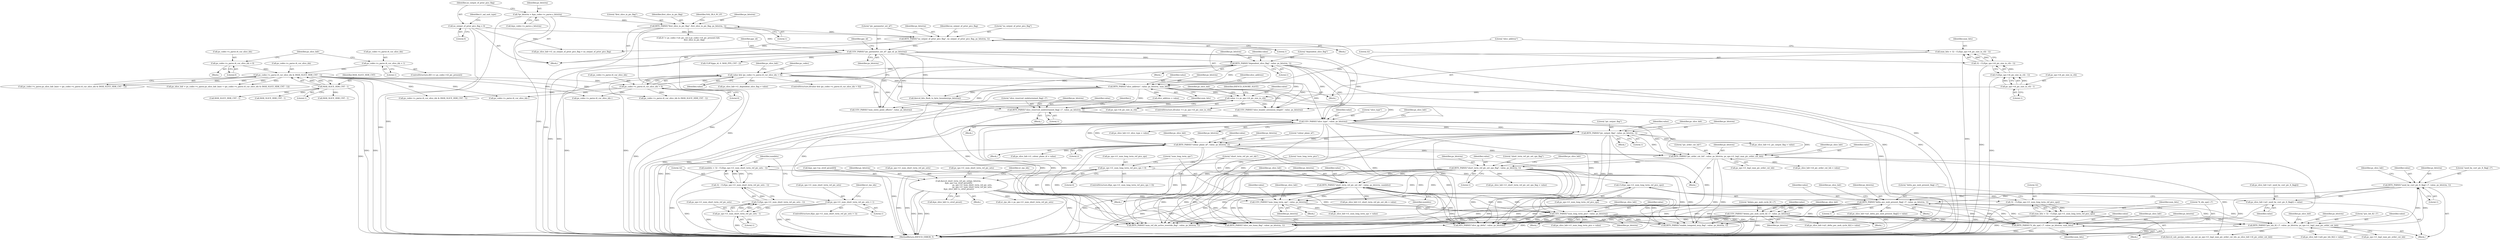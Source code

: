 digraph "0_Android_a1424724a00d62ac5efa0e27953eed66850d662f@pointer" {
"1000964" [label="(Call,ps_slice_hdr->ai1_used_by_curr_pic_lt_flag[i] = value)"];
"1000959" [label="(Call,BITS_PARSE(\"used_by_curr_pic_lt_flag[ i ]\", value, ps_bitstrm, 1))"];
"1000945" [label="(Call,BITS_PARSE(\"poc_lsb_lt[ i ]\", value, ps_bitstrm, ps_sps->i1_log2_max_pic_order_cnt_lsb))"];
"1000857" [label="(Call,UEV_PARSE(\"num_long_term_pics\", value, ps_bitstrm))"];
"1000734" [label="(Call,BITS_PARSE(\"short_term_ref_pic_set_idx\", value, ps_bitstrm, numbits))"];
"1000694" [label="(Call,BITS_PARSE(\"short_term_ref_pic_set_sps_flag\", value, ps_bitstrm, 1))"];
"1000682" [label="(Call,BITS_PARSE(\"pic_order_cnt_lsb\", value, ps_bitstrm, ps_sps->i1_log2_max_pic_order_cnt_lsb))"];
"1000637" [label="(Call,BITS_PARSE(\"pic_output_flag\", value, ps_bitstrm, 1))"];
"1000592" [label="(Call,UEV_PARSE(\"slice_type\", value, ps_bitstrm))"];
"1000587" [label="(Call,BITS_PARSE(\"slice_reserved_undetermined_flag[ i ]\", value, ps_bitstrm, 1))"];
"1000537" [label="(Call,value >= ps_sps->i4_pic_size_in_ctb)"];
"1000528" [label="(Call,BITS_PARSE(\"slice_address\", value, ps_bitstrm, num_bits))"];
"1000428" [label="(Call,value && (ps_codec->s_parse.i4_cur_slice_idx > 0))"];
"1000422" [label="(Call,BITS_PARSE(\"dependent_slice_flag\", value, ps_bitstrm, 1))"];
"1000209" [label="(Call,UEV_PARSE(\"pic_parameter_set_id\", pps_id, ps_bitstrm))"];
"1000204" [label="(Call,BITS_PARSE(\"no_output_of_prior_pics_flag\", no_output_of_prior_pics_flag, ps_bitstrm, 1))"];
"1000159" [label="(Call,no_output_of_prior_pics_flag = 0)"];
"1000190" [label="(Call,BITS_PARSE(\"first_slice_in_pic_flag\", first_slice_in_pic_flag, ps_bitstrm, 1))"];
"1000147" [label="(Call,*ps_bitstrm = &ps_codec->s_parse.s_bitstrm)"];
"1000430" [label="(Call,ps_codec->s_parse.i4_cur_slice_idx > 0)"];
"1000405" [label="(Call,ps_codec->s_parse.i4_cur_slice_idx & (MAX_SLICE_HDR_CNT - 1))"];
"1000375" [label="(Call,ps_codec->s_parse.i4_cur_slice_idx = 0)"];
"1000390" [label="(Call,ps_codec->s_parse.i4_cur_slice_idx = 1)"];
"1000411" [label="(Call,MAX_SLICE_HDR_CNT - 1)"];
"1000518" [label="(Call,num_bits = 32 - CLZ(ps_sps->i4_pic_size_in_ctb - 1))"];
"1000520" [label="(Call,32 - CLZ(ps_sps->i4_pic_size_in_ctb - 1))"];
"1000522" [label="(Call,CLZ(ps_sps->i4_pic_size_in_ctb - 1))"];
"1000523" [label="(Call,ps_sps->i4_pic_size_in_ctb - 1)"];
"1000659" [label="(Call,BITS_PARSE(\"colour_plane_id\", value, ps_bitstrm, 2))"];
"1000724" [label="(Call,numbits = 32 - CLZ(ps_sps->i1_num_short_term_ref_pic_sets - 1))"];
"1000726" [label="(Call,32 - CLZ(ps_sps->i1_num_short_term_ref_pic_sets - 1))"];
"1000728" [label="(Call,CLZ(ps_sps->i1_num_short_term_ref_pic_sets - 1))"];
"1000729" [label="(Call,ps_sps->i1_num_short_term_ref_pic_sets - 1)"];
"1000718" [label="(Call,ps_sps->i1_num_short_term_ref_pic_sets > 1)"];
"1000834" [label="(Call,UEV_PARSE(\"num_long_term_sps\", value, ps_bitstrm))"];
"1000778" [label="(Call,ihevcd_short_term_ref_pic_set(ps_bitstrm,\n &ps_sps->as_stref_picset[0],\n                                              ps_sps->i1_num_short_term_ref_pic_sets,\n                                              ps_sps->i1_num_short_term_ref_pic_sets,\n &ps_slice_hdr->s_stref_picset))"];
"1000971" [label="(Call,BITS_PARSE(\"delta_poc_msb_present_flag[ i ]\", value, ps_bitstrm, 1))"];
"1000916" [label="(Call,BITS_PARSE(\"lt_idx_sps[ i ]\", value, ps_bitstrm, num_bits))"];
"1000997" [label="(Call,UEV_PARSE(\"delata_poc_msb_cycle_lt[ i ]\", value, ps_bitstrm))"];
"1000908" [label="(Call,num_bits = 32 - CLZ(ps_sps->i1_num_long_term_ref_pics_sps))"];
"1000910" [label="(Call,32 - CLZ(ps_sps->i1_num_long_term_ref_pics_sps))"];
"1000912" [label="(Call,CLZ(ps_sps->i1_num_long_term_ref_pics_sps))"];
"1000828" [label="(Call,ps_sps->i1_num_long_term_ref_pics_sps > 0)"];
"1000519" [label="(Identifier,num_bits)"];
"1000964" [label="(Call,ps_slice_hdr->ai1_used_by_curr_pic_lt_flag[i] = value)"];
"1000639" [label="(Identifier,value)"];
"1000778" [label="(Call,ihevcd_short_term_ref_pic_set(ps_bitstrm,\n &ps_sps->as_stref_picset[0],\n                                              ps_sps->i1_num_short_term_ref_pic_sets,\n                                              ps_sps->i1_num_short_term_ref_pic_sets,\n &ps_slice_hdr->s_stref_picset))"];
"1000666" [label="(Identifier,ps_slice_hdr)"];
"1000204" [label="(Call,BITS_PARSE(\"no_output_of_prior_pics_flag\", no_output_of_prior_pics_flag, ps_bitstrm, 1))"];
"1000431" [label="(Call,ps_codec->s_parse.i4_cur_slice_idx)"];
"1001808" [label="(Call,MAX_SLICE_HDR_CNT - 1)"];
"1000641" [label="(Literal,1)"];
"1000779" [label="(Identifier,ps_bitstrm)"];
"1000430" [label="(Call,ps_codec->s_parse.i4_cur_slice_idx > 0)"];
"1000975" [label="(Literal,1)"];
"1000132" [label="(Block,)"];
"1000717" [label="(ControlStructure,if(ps_sps->i1_num_short_term_ref_pic_sets > 1))"];
"1000659" [label="(Call,BITS_PARSE(\"colour_plane_id\", value, ps_bitstrm, 2))"];
"1000945" [label="(Call,BITS_PARSE(\"poc_lsb_lt[ i ]\", value, ps_bitstrm, ps_sps->i1_log2_max_pic_order_cnt_lsb))"];
"1000585" [label="(Identifier,i)"];
"1000543" [label="(Identifier,IHEVCD_IGNORE_SLICE)"];
"1000724" [label="(Call,numbits = 32 - CLZ(ps_sps->i1_num_short_term_ref_pic_sets - 1))"];
"1000194" [label="(Literal,1)"];
"1000737" [label="(Identifier,ps_bitstrm)"];
"1000215" [label="(Call,CLIP3(pps_id, 0, MAX_PPS_CNT - 2))"];
"1000198" [label="(Identifier,NAL_BLA_W_LP)"];
"1000528" [label="(Call,BITS_PARSE(\"slice_address\", value, ps_bitstrm, num_bits))"];
"1000423" [label="(Literal,\"dependent_slice_flag\")"];
"1000838" [label="(Call,ps_slice_hdr->i1_num_long_term_sps = value)"];
"1000694" [label="(Call,BITS_PARSE(\"short_term_ref_pic_set_sps_flag\", value, ps_bitstrm, 1))"];
"1000524" [label="(Call,ps_sps->i4_pic_size_in_ctb)"];
"1000730" [label="(Call,ps_sps->i1_num_short_term_ref_pic_sets)"];
"1000436" [label="(Literal,0)"];
"1000397" [label="(Call,ps_slice_hdr = ps_codec->s_parse.ps_slice_hdr_base + (ps_codec->s_parse.i4_cur_slice_idx & (MAX_SLICE_HDR_CNT - 1)))"];
"1000689" [label="(Call,ps_slice_hdr->i4_pic_order_cnt_lsb = value)"];
"1000212" [label="(Identifier,ps_bitstrm)"];
"1000916" [label="(Call,BITS_PARSE(\"lt_idx_sps[ i ]\", value, ps_bitstrm, num_bits))"];
"1000835" [label="(Literal,\"num_long_term_sps\")"];
"1000777" [label="(Block,)"];
"1000596" [label="(Call,ps_slice_hdr->i1_slice_type = value)"];
"1000421" [label="(Block,)"];
"1000722" [label="(Literal,1)"];
"1000384" [label="(ControlStructure,if(0 == ps_codec->i4_pic_present))"];
"1000406" [label="(Call,ps_codec->s_parse.i4_cur_slice_idx)"];
"1001658" [label="(Call,ihevcd_calc_poc(ps_codec, ps_nal, ps_sps->i1_log2_max_pic_order_cnt_lsb, ps_slice_hdr->i4_pic_order_cnt_lsb))"];
"1000587" [label="(Call,BITS_PARSE(\"slice_reserved_undetermined_flag[ i ]\", value, ps_bitstrm, 1))"];
"1000999" [label="(Identifier,value)"];
"1000955" [label="(Identifier,ps_slice_hdr)"];
"1000974" [label="(Identifier,ps_bitstrm)"];
"1000427" [label="(ControlStructure,if(value && (ps_codec->s_parse.i4_cur_slice_idx > 0)))"];
"1002016" [label="(Call,ihevcd_bits_flush_to_byte_boundary(ps_bitstrm))"];
"1000534" [label="(Identifier,slice_address)"];
"1001004" [label="(Identifier,ps_slice_hdr)"];
"1000530" [label="(Identifier,value)"];
"1000595" [label="(Identifier,ps_bitstrm)"];
"1000965" [label="(Call,ps_slice_hdr->ai1_used_by_curr_pic_lt_flag[i])"];
"1000594" [label="(Identifier,value)"];
"1000446" [label="(Call,MAX_SLICE_HDR_CNT - 1)"];
"1000796" [label="(Call,st_rps_idx = ps_sps->i1_num_short_term_ref_pic_sets)"];
"1000786" [label="(Call,ps_sps->i1_num_short_term_ref_pic_sets)"];
"1001081" [label="(Call,BITS_PARSE(\"enable_temporal_mvp_flag\", value, ps_bitstrm, 1))"];
"1000728" [label="(Call,CLZ(ps_sps->i1_num_short_term_ref_pic_sets - 1))"];
"1000997" [label="(Call,UEV_PARSE(\"delata_poc_msb_cycle_lt[ i ]\", value, ps_bitstrm))"];
"1000683" [label="(Literal,\"pic_order_cnt_lsb\")"];
"1000207" [label="(Identifier,ps_bitstrm)"];
"1000727" [label="(Literal,32)"];
"1000836" [label="(Identifier,value)"];
"1001001" [label="(Call,ps_slice_hdr->ai1_delta_poc_msb_cycle_lt[i] = value)"];
"1000738" [label="(Identifier,numbits)"];
"1000857" [label="(Call,UEV_PARSE(\"num_long_term_pics\", value, ps_bitstrm))"];
"1000952" [label="(Call,ps_slice_hdr->ai4_poc_lsb_lt[i] = value)"];
"1000736" [label="(Identifier,value)"];
"1000193" [label="(Identifier,ps_bitstrm)"];
"1000917" [label="(Literal,\"lt_idx_sps[ i ]\")"];
"1000909" [label="(Identifier,num_bits)"];
"1000588" [label="(Literal,\"slice_reserved_undetermined_flag[ i ]\")"];
"1000520" [label="(Call,32 - CLZ(ps_sps->i4_pic_size_in_ctb - 1))"];
"1000745" [label="(Identifier,st_rps_idx)"];
"1000972" [label="(Literal,\"delta_poc_msb_present_flag[ i ]\")"];
"1000527" [label="(Literal,1)"];
"1000682" [label="(Call,BITS_PARSE(\"pic_order_cnt_lsb\", value, ps_bitstrm, ps_sps->i1_log2_max_pic_order_cnt_lsb))"];
"1000147" [label="(Call,*ps_bitstrm = &ps_codec->s_parse.s_bitstrm)"];
"1000944" [label="(Block,)"];
"1000148" [label="(Identifier,ps_bitstrm)"];
"1000439" [label="(Identifier,ps_codec)"];
"1000664" [label="(Call,ps_slice_hdr->i1_colour_plane_id = value)"];
"1000996" [label="(Block,)"];
"1000636" [label="(Block,)"];
"1000516" [label="(Block,)"];
"1000522" [label="(Call,CLZ(ps_sps->i4_pic_size_in_ctb - 1))"];
"1000726" [label="(Call,32 - CLZ(ps_sps->i1_num_short_term_ref_pic_sets - 1))"];
"1000998" [label="(Literal,\"delata_poc_msb_cycle_lt[ i ]\")"];
"1000536" [label="(ControlStructure,if(value >= ps_sps->i4_pic_size_in_ctb))"];
"1002524" [label="(Call,MAX_SLICE_HDR_CNT - 1)"];
"1000429" [label="(Identifier,value)"];
"1000718" [label="(Call,ps_sps->i1_num_short_term_ref_pic_sets > 1)"];
"1000375" [label="(Call,ps_codec->s_parse.i4_cur_slice_idx = 0)"];
"1000734" [label="(Call,BITS_PARSE(\"short_term_ref_pic_set_idx\", value, ps_bitstrm, numbits))"];
"1000532" [label="(Identifier,num_bits)"];
"1000529" [label="(Literal,\"slice_address\")"];
"1000789" [label="(Call,ps_sps->i1_num_short_term_ref_pic_sets)"];
"1000593" [label="(Literal,\"slice_type\")"];
"1000161" [label="(Literal,0)"];
"1000644" [label="(Identifier,ps_slice_hdr)"];
"1000959" [label="(Call,BITS_PARSE(\"used_by_curr_pic_lt_flag[ i ]\", value, ps_bitstrm, 1))"];
"1000531" [label="(Identifier,ps_bitstrm)"];
"1000533" [label="(Call,slice_address = value)"];
"1000538" [label="(Identifier,value)"];
"1000149" [label="(Call,&ps_codec->s_parse.s_bitstrm)"];
"1000374" [label="(Block,)"];
"1000592" [label="(Call,UEV_PARSE(\"slice_type\", value, ps_bitstrm))"];
"1000948" [label="(Identifier,ps_bitstrm)"];
"1000858" [label="(Literal,\"num_long_term_pics\")"];
"1000203" [label="(Block,)"];
"1000733" [label="(Literal,1)"];
"1000723" [label="(Block,)"];
"1000828" [label="(Call,ps_sps->i1_num_long_term_ref_pics_sps > 0)"];
"1000191" [label="(Literal,\"first_slice_in_pic_flag\")"];
"1000861" [label="(Call,ps_slice_hdr->i1_num_long_term_pics = value)"];
"1000396" [label="(Literal,1)"];
"1002617" [label="(MethodReturn,IHEVCD_ERROR_T)"];
"1000973" [label="(Identifier,value)"];
"1000685" [label="(Identifier,ps_bitstrm)"];
"1000695" [label="(Literal,\"short_term_ref_pic_set_sps_flag\")"];
"1001169" [label="(Call,BITS_PARSE(\"num_ref_idx_active_override_flag\", value, ps_bitstrm, 1))"];
"1000860" [label="(Identifier,ps_bitstrm)"];
"1000192" [label="(Identifier,first_slice_in_pic_flag)"];
"1000440" [label="(Call,ps_codec->s_parse.i4_cur_slice_idx & (MAX_SLICE_HDR_CNT - 1))"];
"1000863" [label="(Identifier,ps_slice_hdr)"];
"1001106" [label="(Call,BITS_PARSE(\"slice_sao_luma_flag\", value, ps_bitstrm, 1))"];
"1000206" [label="(Identifier,no_output_of_prior_pics_flag)"];
"1001771" [label="(Call,ps_codec->s_parse.i4_cur_slice_idx--)"];
"1000908" [label="(Call,num_bits = 32 - CLZ(ps_sps->i1_num_long_term_ref_pics_sps))"];
"1000741" [label="(Identifier,ps_slice_hdr)"];
"1000918" [label="(Identifier,value)"];
"1000792" [label="(Call,&ps_slice_hdr->s_stref_picset)"];
"1000729" [label="(Call,ps_sps->i1_num_short_term_ref_pic_sets - 1)"];
"1000663" [label="(Literal,2)"];
"1000411" [label="(Call,MAX_SLICE_HDR_CNT - 1)"];
"1000971" [label="(Call,BITS_PARSE(\"delta_poc_msb_present_flag[ i ]\", value, ps_bitstrm, 1))"];
"1000701" [label="(Identifier,ps_slice_hdr)"];
"1000698" [label="(Literal,1)"];
"1000640" [label="(Identifier,ps_bitstrm)"];
"1000661" [label="(Identifier,value)"];
"1000961" [label="(Identifier,value)"];
"1000829" [label="(Call,ps_sps->i1_num_long_term_ref_pics_sps)"];
"1000911" [label="(Literal,32)"];
"1000834" [label="(Call,UEV_PARSE(\"num_long_term_sps\", value, ps_bitstrm))"];
"1000699" [label="(Call,ps_slice_hdr->i1_short_term_ref_pic_set_sps_flag = value)"];
"1000735" [label="(Literal,\"short_term_ref_pic_set_idx\")"];
"1000164" [label="(Identifier,i1_nal_unit_type)"];
"1000946" [label="(Literal,\"poc_lsb_lt[ i ]\")"];
"1000686" [label="(Call,ps_sps->i1_log2_max_pic_order_cnt_lsb)"];
"1000554" [label="(Block,)"];
"1000976" [label="(Call,ps_slice_hdr->ai1_delta_poc_msb_present_flag[i] = value)"];
"1000920" [label="(Identifier,num_bits)"];
"1000539" [label="(Call,ps_sps->i4_pic_size_in_ctb)"];
"1000376" [label="(Call,ps_codec->s_parse.i4_cur_slice_idx)"];
"1000912" [label="(Call,CLZ(ps_sps->i1_num_long_term_ref_pics_sps))"];
"1000209" [label="(Call,UEV_PARSE(\"pic_parameter_set_id\", pps_id, ps_bitstrm))"];
"1000797" [label="(Identifier,st_rps_idx)"];
"1000214" [label="(Identifier,pps_id)"];
"1000832" [label="(Literal,0)"];
"1000662" [label="(Identifier,ps_bitstrm)"];
"1000840" [label="(Identifier,ps_slice_hdr)"];
"1000924" [label="(Identifier,ps_slice_hdr)"];
"1000962" [label="(Identifier,ps_bitstrm)"];
"1000426" [label="(Literal,1)"];
"1000405" [label="(Call,ps_codec->s_parse.i4_cur_slice_idx & (MAX_SLICE_HDR_CNT - 1))"];
"1000398" [label="(Identifier,ps_slice_hdr)"];
"1000837" [label="(Identifier,ps_bitstrm)"];
"1000638" [label="(Literal,\"pic_output_flag\")"];
"1000523" [label="(Call,ps_sps->i4_pic_size_in_ctb - 1)"];
"1000910" [label="(Call,32 - CLZ(ps_sps->i1_num_long_term_ref_pics_sps))"];
"1001883" [label="(Call,UEV_PARSE(\"num_entry_point_offsets\", value, ps_bitstrm))"];
"1000960" [label="(Literal,\"used_by_curr_pic_lt_flag[ i ]\")"];
"1000521" [label="(Literal,32)"];
"1000190" [label="(Call,BITS_PARSE(\"first_slice_in_pic_flag\", first_slice_in_pic_flag, ps_bitstrm, 1))"];
"1000947" [label="(Identifier,value)"];
"1001990" [label="(Call,UEV_PARSE(\"slice_header_extension_length\", value, ps_bitstrm))"];
"1000967" [label="(Identifier,ps_slice_hdr)"];
"1000833" [label="(Block,)"];
"1000899" [label="(Block,)"];
"1000160" [label="(Identifier,no_output_of_prior_pics_flag)"];
"1000425" [label="(Identifier,ps_bitstrm)"];
"1000739" [label="(Call,ps_slice_hdr->i1_short_term_ref_pic_set_idx = value)"];
"1000428" [label="(Call,value && (ps_codec->s_parse.i4_cur_slice_idx > 0))"];
"1000208" [label="(Literal,1)"];
"1000381" [label="(Literal,0)"];
"1000859" [label="(Identifier,value)"];
"1000590" [label="(Identifier,ps_bitstrm)"];
"1000413" [label="(Literal,1)"];
"1000719" [label="(Call,ps_sps->i1_num_short_term_ref_pic_sets)"];
"1000211" [label="(Identifier,pps_id)"];
"1000677" [label="(Block,)"];
"1000963" [label="(Literal,1)"];
"1000970" [label="(Identifier,value)"];
"1000589" [label="(Identifier,value)"];
"1000552" [label="(Identifier,ps_slice_hdr)"];
"1002518" [label="(Call,ps_codec->s_parse.i4_cur_slice_idx & (MAX_SLICE_HDR_CNT - 1))"];
"1000462" [label="(Identifier,ps_slice_hdr)"];
"1000399" [label="(Call,ps_codec->s_parse.ps_slice_hdr_base + (ps_codec->s_parse.i4_cur_slice_idx & (MAX_SLICE_HDR_CNT - 1)))"];
"1000979" [label="(Identifier,ps_slice_hdr)"];
"1001454" [label="(Call,SEV_PARSE(\"slice_qp_delta\", value, ps_bitstrm))"];
"1000424" [label="(Identifier,value)"];
"1000412" [label="(Identifier,MAX_SLICE_HDR_CNT)"];
"1000919" [label="(Identifier,ps_bitstrm)"];
"1000642" [label="(Call,ps_slice_hdr->i1_pic_output_flag = value)"];
"1000598" [label="(Identifier,ps_slice_hdr)"];
"1000205" [label="(Literal,\"no_output_of_prior_pics_flag\")"];
"1000696" [label="(Identifier,value)"];
"1000658" [label="(Block,)"];
"1000284" [label="(Call,(0 != ps_codec->u4_pic_cnt || ps_codec->i4_pic_present) &&\n                    first_slice_in_pic_flag)"];
"1000780" [label="(Call,&ps_sps->as_stref_picset[0])"];
"1000949" [label="(Call,ps_sps->i1_log2_max_pic_order_cnt_lsb)"];
"1000586" [label="(Block,)"];
"1000390" [label="(Call,ps_codec->s_parse.i4_cur_slice_idx = 1)"];
"1000391" [label="(Call,ps_codec->s_parse.i4_cur_slice_idx)"];
"1001000" [label="(Identifier,ps_bitstrm)"];
"1000660" [label="(Literal,\"colour_plane_id\")"];
"1000210" [label="(Literal,\"pic_parameter_set_id\")"];
"1000591" [label="(Literal,1)"];
"1000518" [label="(Call,num_bits = 32 - CLZ(ps_sps->i4_pic_size_in_ctb - 1))"];
"1000501" [label="(Call,ps_slice_hdr->i1_no_output_of_prior_pics_flag = no_output_of_prior_pics_flag)"];
"1000691" [label="(Identifier,ps_slice_hdr)"];
"1000537" [label="(Call,value >= ps_sps->i4_pic_size_in_ctb)"];
"1000159" [label="(Call,no_output_of_prior_pics_flag = 0)"];
"1000684" [label="(Identifier,value)"];
"1001712" [label="(Call,ps_codec->s_parse.i4_cur_slice_idx--)"];
"1000460" [label="(Call,ps_slice_hdr->i1_dependent_slice_flag = value)"];
"1000826" [label="(Block,)"];
"1000827" [label="(ControlStructure,if(ps_sps->i1_num_long_term_ref_pics_sps > 0))"];
"1000913" [label="(Call,ps_sps->i1_num_long_term_ref_pics_sps)"];
"1000697" [label="(Identifier,ps_bitstrm)"];
"1000906" [label="(Block,)"];
"1000637" [label="(Call,BITS_PARSE(\"pic_output_flag\", value, ps_bitstrm, 1))"];
"1000725" [label="(Identifier,numbits)"];
"1000422" [label="(Call,BITS_PARSE(\"dependent_slice_flag\", value, ps_bitstrm, 1))"];
"1000964" -> "1000944"  [label="AST: "];
"1000964" -> "1000970"  [label="CFG: "];
"1000965" -> "1000964"  [label="AST: "];
"1000970" -> "1000964"  [label="AST: "];
"1000972" -> "1000964"  [label="CFG: "];
"1000964" -> "1002617"  [label="DDG: "];
"1000959" -> "1000964"  [label="DDG: "];
"1000959" -> "1000944"  [label="AST: "];
"1000959" -> "1000963"  [label="CFG: "];
"1000960" -> "1000959"  [label="AST: "];
"1000961" -> "1000959"  [label="AST: "];
"1000962" -> "1000959"  [label="AST: "];
"1000963" -> "1000959"  [label="AST: "];
"1000967" -> "1000959"  [label="CFG: "];
"1000959" -> "1002617"  [label="DDG: "];
"1000945" -> "1000959"  [label="DDG: "];
"1000945" -> "1000959"  [label="DDG: "];
"1000959" -> "1000971"  [label="DDG: "];
"1000959" -> "1000971"  [label="DDG: "];
"1000945" -> "1000944"  [label="AST: "];
"1000945" -> "1000949"  [label="CFG: "];
"1000946" -> "1000945"  [label="AST: "];
"1000947" -> "1000945"  [label="AST: "];
"1000948" -> "1000945"  [label="AST: "];
"1000949" -> "1000945"  [label="AST: "];
"1000955" -> "1000945"  [label="CFG: "];
"1000945" -> "1002617"  [label="DDG: "];
"1000945" -> "1002617"  [label="DDG: "];
"1000857" -> "1000945"  [label="DDG: "];
"1000857" -> "1000945"  [label="DDG: "];
"1000971" -> "1000945"  [label="DDG: "];
"1000971" -> "1000945"  [label="DDG: "];
"1000997" -> "1000945"  [label="DDG: "];
"1000997" -> "1000945"  [label="DDG: "];
"1000682" -> "1000945"  [label="DDG: "];
"1000945" -> "1000952"  [label="DDG: "];
"1000945" -> "1001658"  [label="DDG: "];
"1000857" -> "1000826"  [label="AST: "];
"1000857" -> "1000860"  [label="CFG: "];
"1000858" -> "1000857"  [label="AST: "];
"1000859" -> "1000857"  [label="AST: "];
"1000860" -> "1000857"  [label="AST: "];
"1000863" -> "1000857"  [label="CFG: "];
"1000857" -> "1002617"  [label="DDG: "];
"1000734" -> "1000857"  [label="DDG: "];
"1000734" -> "1000857"  [label="DDG: "];
"1000834" -> "1000857"  [label="DDG: "];
"1000834" -> "1000857"  [label="DDG: "];
"1000694" -> "1000857"  [label="DDG: "];
"1000694" -> "1000857"  [label="DDG: "];
"1000778" -> "1000857"  [label="DDG: "];
"1000857" -> "1000861"  [label="DDG: "];
"1000857" -> "1000916"  [label="DDG: "];
"1000857" -> "1000916"  [label="DDG: "];
"1000857" -> "1001081"  [label="DDG: "];
"1000857" -> "1001081"  [label="DDG: "];
"1000857" -> "1001106"  [label="DDG: "];
"1000857" -> "1001106"  [label="DDG: "];
"1000857" -> "1001169"  [label="DDG: "];
"1000857" -> "1001169"  [label="DDG: "];
"1000857" -> "1001454"  [label="DDG: "];
"1000857" -> "1001454"  [label="DDG: "];
"1000734" -> "1000723"  [label="AST: "];
"1000734" -> "1000738"  [label="CFG: "];
"1000735" -> "1000734"  [label="AST: "];
"1000736" -> "1000734"  [label="AST: "];
"1000737" -> "1000734"  [label="AST: "];
"1000738" -> "1000734"  [label="AST: "];
"1000741" -> "1000734"  [label="CFG: "];
"1000734" -> "1002617"  [label="DDG: "];
"1000734" -> "1002617"  [label="DDG: "];
"1000694" -> "1000734"  [label="DDG: "];
"1000694" -> "1000734"  [label="DDG: "];
"1000724" -> "1000734"  [label="DDG: "];
"1000734" -> "1000739"  [label="DDG: "];
"1000734" -> "1000834"  [label="DDG: "];
"1000734" -> "1000834"  [label="DDG: "];
"1000734" -> "1001081"  [label="DDG: "];
"1000734" -> "1001081"  [label="DDG: "];
"1000734" -> "1001106"  [label="DDG: "];
"1000734" -> "1001106"  [label="DDG: "];
"1000734" -> "1001169"  [label="DDG: "];
"1000734" -> "1001169"  [label="DDG: "];
"1000734" -> "1001454"  [label="DDG: "];
"1000734" -> "1001454"  [label="DDG: "];
"1000694" -> "1000677"  [label="AST: "];
"1000694" -> "1000698"  [label="CFG: "];
"1000695" -> "1000694"  [label="AST: "];
"1000696" -> "1000694"  [label="AST: "];
"1000697" -> "1000694"  [label="AST: "];
"1000698" -> "1000694"  [label="AST: "];
"1000701" -> "1000694"  [label="CFG: "];
"1000694" -> "1002617"  [label="DDG: "];
"1000682" -> "1000694"  [label="DDG: "];
"1000682" -> "1000694"  [label="DDG: "];
"1000694" -> "1000699"  [label="DDG: "];
"1000694" -> "1000778"  [label="DDG: "];
"1000694" -> "1000834"  [label="DDG: "];
"1000694" -> "1000834"  [label="DDG: "];
"1000694" -> "1001081"  [label="DDG: "];
"1000694" -> "1001081"  [label="DDG: "];
"1000694" -> "1001106"  [label="DDG: "];
"1000694" -> "1001106"  [label="DDG: "];
"1000694" -> "1001169"  [label="DDG: "];
"1000694" -> "1001169"  [label="DDG: "];
"1000694" -> "1001454"  [label="DDG: "];
"1000694" -> "1001454"  [label="DDG: "];
"1000682" -> "1000677"  [label="AST: "];
"1000682" -> "1000686"  [label="CFG: "];
"1000683" -> "1000682"  [label="AST: "];
"1000684" -> "1000682"  [label="AST: "];
"1000685" -> "1000682"  [label="AST: "];
"1000686" -> "1000682"  [label="AST: "];
"1000691" -> "1000682"  [label="CFG: "];
"1000682" -> "1002617"  [label="DDG: "];
"1000682" -> "1002617"  [label="DDG: "];
"1000637" -> "1000682"  [label="DDG: "];
"1000637" -> "1000682"  [label="DDG: "];
"1000659" -> "1000682"  [label="DDG: "];
"1000659" -> "1000682"  [label="DDG: "];
"1000592" -> "1000682"  [label="DDG: "];
"1000592" -> "1000682"  [label="DDG: "];
"1000682" -> "1000689"  [label="DDG: "];
"1000682" -> "1001658"  [label="DDG: "];
"1000637" -> "1000636"  [label="AST: "];
"1000637" -> "1000641"  [label="CFG: "];
"1000638" -> "1000637"  [label="AST: "];
"1000639" -> "1000637"  [label="AST: "];
"1000640" -> "1000637"  [label="AST: "];
"1000641" -> "1000637"  [label="AST: "];
"1000644" -> "1000637"  [label="CFG: "];
"1000637" -> "1002617"  [label="DDG: "];
"1000592" -> "1000637"  [label="DDG: "];
"1000592" -> "1000637"  [label="DDG: "];
"1000637" -> "1000642"  [label="DDG: "];
"1000637" -> "1000659"  [label="DDG: "];
"1000637" -> "1000659"  [label="DDG: "];
"1000637" -> "1001106"  [label="DDG: "];
"1000637" -> "1001106"  [label="DDG: "];
"1000637" -> "1001169"  [label="DDG: "];
"1000637" -> "1001169"  [label="DDG: "];
"1000637" -> "1001454"  [label="DDG: "];
"1000637" -> "1001454"  [label="DDG: "];
"1000592" -> "1000554"  [label="AST: "];
"1000592" -> "1000595"  [label="CFG: "];
"1000593" -> "1000592"  [label="AST: "];
"1000594" -> "1000592"  [label="AST: "];
"1000595" -> "1000592"  [label="AST: "];
"1000598" -> "1000592"  [label="CFG: "];
"1000592" -> "1002617"  [label="DDG: "];
"1000592" -> "1002617"  [label="DDG: "];
"1000587" -> "1000592"  [label="DDG: "];
"1000587" -> "1000592"  [label="DDG: "];
"1000537" -> "1000592"  [label="DDG: "];
"1000428" -> "1000592"  [label="DDG: "];
"1000528" -> "1000592"  [label="DDG: "];
"1000422" -> "1000592"  [label="DDG: "];
"1000209" -> "1000592"  [label="DDG: "];
"1000592" -> "1000596"  [label="DDG: "];
"1000592" -> "1000659"  [label="DDG: "];
"1000592" -> "1000659"  [label="DDG: "];
"1000592" -> "1001106"  [label="DDG: "];
"1000592" -> "1001106"  [label="DDG: "];
"1000592" -> "1001169"  [label="DDG: "];
"1000592" -> "1001169"  [label="DDG: "];
"1000592" -> "1001454"  [label="DDG: "];
"1000592" -> "1001454"  [label="DDG: "];
"1000587" -> "1000586"  [label="AST: "];
"1000587" -> "1000591"  [label="CFG: "];
"1000588" -> "1000587"  [label="AST: "];
"1000589" -> "1000587"  [label="AST: "];
"1000590" -> "1000587"  [label="AST: "];
"1000591" -> "1000587"  [label="AST: "];
"1000585" -> "1000587"  [label="CFG: "];
"1000587" -> "1002617"  [label="DDG: "];
"1000537" -> "1000587"  [label="DDG: "];
"1000428" -> "1000587"  [label="DDG: "];
"1000528" -> "1000587"  [label="DDG: "];
"1000422" -> "1000587"  [label="DDG: "];
"1000209" -> "1000587"  [label="DDG: "];
"1000537" -> "1000536"  [label="AST: "];
"1000537" -> "1000539"  [label="CFG: "];
"1000538" -> "1000537"  [label="AST: "];
"1000539" -> "1000537"  [label="AST: "];
"1000543" -> "1000537"  [label="CFG: "];
"1000552" -> "1000537"  [label="CFG: "];
"1000537" -> "1002617"  [label="DDG: "];
"1000537" -> "1002617"  [label="DDG: "];
"1000537" -> "1002617"  [label="DDG: "];
"1000528" -> "1000537"  [label="DDG: "];
"1000523" -> "1000537"  [label="DDG: "];
"1000537" -> "1001883"  [label="DDG: "];
"1000537" -> "1001990"  [label="DDG: "];
"1000528" -> "1000516"  [label="AST: "];
"1000528" -> "1000532"  [label="CFG: "];
"1000529" -> "1000528"  [label="AST: "];
"1000530" -> "1000528"  [label="AST: "];
"1000531" -> "1000528"  [label="AST: "];
"1000532" -> "1000528"  [label="AST: "];
"1000534" -> "1000528"  [label="CFG: "];
"1000528" -> "1002617"  [label="DDG: "];
"1000528" -> "1002617"  [label="DDG: "];
"1000528" -> "1002617"  [label="DDG: "];
"1000428" -> "1000528"  [label="DDG: "];
"1000422" -> "1000528"  [label="DDG: "];
"1000209" -> "1000528"  [label="DDG: "];
"1000518" -> "1000528"  [label="DDG: "];
"1000528" -> "1000533"  [label="DDG: "];
"1000528" -> "1001883"  [label="DDG: "];
"1000528" -> "1001990"  [label="DDG: "];
"1000528" -> "1002016"  [label="DDG: "];
"1000428" -> "1000427"  [label="AST: "];
"1000428" -> "1000429"  [label="CFG: "];
"1000428" -> "1000430"  [label="CFG: "];
"1000429" -> "1000428"  [label="AST: "];
"1000430" -> "1000428"  [label="AST: "];
"1000439" -> "1000428"  [label="CFG: "];
"1000462" -> "1000428"  [label="CFG: "];
"1000428" -> "1002617"  [label="DDG: "];
"1000428" -> "1002617"  [label="DDG: "];
"1000422" -> "1000428"  [label="DDG: "];
"1000430" -> "1000428"  [label="DDG: "];
"1000430" -> "1000428"  [label="DDG: "];
"1000428" -> "1000460"  [label="DDG: "];
"1000428" -> "1001883"  [label="DDG: "];
"1000428" -> "1001990"  [label="DDG: "];
"1000422" -> "1000421"  [label="AST: "];
"1000422" -> "1000426"  [label="CFG: "];
"1000423" -> "1000422"  [label="AST: "];
"1000424" -> "1000422"  [label="AST: "];
"1000425" -> "1000422"  [label="AST: "];
"1000426" -> "1000422"  [label="AST: "];
"1000429" -> "1000422"  [label="CFG: "];
"1000422" -> "1002617"  [label="DDG: "];
"1000422" -> "1002617"  [label="DDG: "];
"1000209" -> "1000422"  [label="DDG: "];
"1000422" -> "1001883"  [label="DDG: "];
"1000422" -> "1001990"  [label="DDG: "];
"1000422" -> "1002016"  [label="DDG: "];
"1000209" -> "1000132"  [label="AST: "];
"1000209" -> "1000212"  [label="CFG: "];
"1000210" -> "1000209"  [label="AST: "];
"1000211" -> "1000209"  [label="AST: "];
"1000212" -> "1000209"  [label="AST: "];
"1000214" -> "1000209"  [label="CFG: "];
"1000209" -> "1002617"  [label="DDG: "];
"1000209" -> "1002617"  [label="DDG: "];
"1000204" -> "1000209"  [label="DDG: "];
"1000190" -> "1000209"  [label="DDG: "];
"1000209" -> "1000215"  [label="DDG: "];
"1000209" -> "1001883"  [label="DDG: "];
"1000209" -> "1001990"  [label="DDG: "];
"1000209" -> "1002016"  [label="DDG: "];
"1000204" -> "1000203"  [label="AST: "];
"1000204" -> "1000208"  [label="CFG: "];
"1000205" -> "1000204"  [label="AST: "];
"1000206" -> "1000204"  [label="AST: "];
"1000207" -> "1000204"  [label="AST: "];
"1000208" -> "1000204"  [label="AST: "];
"1000210" -> "1000204"  [label="CFG: "];
"1000204" -> "1002617"  [label="DDG: "];
"1000204" -> "1002617"  [label="DDG: "];
"1000159" -> "1000204"  [label="DDG: "];
"1000190" -> "1000204"  [label="DDG: "];
"1000204" -> "1000501"  [label="DDG: "];
"1000159" -> "1000132"  [label="AST: "];
"1000159" -> "1000161"  [label="CFG: "];
"1000160" -> "1000159"  [label="AST: "];
"1000161" -> "1000159"  [label="AST: "];
"1000164" -> "1000159"  [label="CFG: "];
"1000159" -> "1002617"  [label="DDG: "];
"1000159" -> "1000501"  [label="DDG: "];
"1000190" -> "1000132"  [label="AST: "];
"1000190" -> "1000194"  [label="CFG: "];
"1000191" -> "1000190"  [label="AST: "];
"1000192" -> "1000190"  [label="AST: "];
"1000193" -> "1000190"  [label="AST: "];
"1000194" -> "1000190"  [label="AST: "];
"1000198" -> "1000190"  [label="CFG: "];
"1000190" -> "1002617"  [label="DDG: "];
"1000190" -> "1002617"  [label="DDG: "];
"1000147" -> "1000190"  [label="DDG: "];
"1000190" -> "1000284"  [label="DDG: "];
"1000147" -> "1000132"  [label="AST: "];
"1000147" -> "1000149"  [label="CFG: "];
"1000148" -> "1000147"  [label="AST: "];
"1000149" -> "1000147"  [label="AST: "];
"1000160" -> "1000147"  [label="CFG: "];
"1000147" -> "1002617"  [label="DDG: "];
"1000147" -> "1002617"  [label="DDG: "];
"1000430" -> "1000436"  [label="CFG: "];
"1000431" -> "1000430"  [label="AST: "];
"1000436" -> "1000430"  [label="AST: "];
"1000430" -> "1002617"  [label="DDG: "];
"1000405" -> "1000430"  [label="DDG: "];
"1000430" -> "1000440"  [label="DDG: "];
"1000430" -> "1001712"  [label="DDG: "];
"1000430" -> "1001771"  [label="DDG: "];
"1000430" -> "1002518"  [label="DDG: "];
"1000405" -> "1000399"  [label="AST: "];
"1000405" -> "1000411"  [label="CFG: "];
"1000406" -> "1000405"  [label="AST: "];
"1000411" -> "1000405"  [label="AST: "];
"1000399" -> "1000405"  [label="CFG: "];
"1000405" -> "1002617"  [label="DDG: "];
"1000405" -> "1002617"  [label="DDG: "];
"1000405" -> "1000397"  [label="DDG: "];
"1000405" -> "1000397"  [label="DDG: "];
"1000405" -> "1000399"  [label="DDG: "];
"1000405" -> "1000399"  [label="DDG: "];
"1000375" -> "1000405"  [label="DDG: "];
"1000390" -> "1000405"  [label="DDG: "];
"1000411" -> "1000405"  [label="DDG: "];
"1000411" -> "1000405"  [label="DDG: "];
"1000405" -> "1000440"  [label="DDG: "];
"1000405" -> "1001712"  [label="DDG: "];
"1000405" -> "1001771"  [label="DDG: "];
"1000405" -> "1002518"  [label="DDG: "];
"1000375" -> "1000374"  [label="AST: "];
"1000375" -> "1000381"  [label="CFG: "];
"1000376" -> "1000375"  [label="AST: "];
"1000381" -> "1000375"  [label="AST: "];
"1000398" -> "1000375"  [label="CFG: "];
"1000390" -> "1000384"  [label="AST: "];
"1000390" -> "1000396"  [label="CFG: "];
"1000391" -> "1000390"  [label="AST: "];
"1000396" -> "1000390"  [label="AST: "];
"1000398" -> "1000390"  [label="CFG: "];
"1000411" -> "1000413"  [label="CFG: "];
"1000412" -> "1000411"  [label="AST: "];
"1000413" -> "1000411"  [label="AST: "];
"1000411" -> "1002617"  [label="DDG: "];
"1000411" -> "1000446"  [label="DDG: "];
"1000411" -> "1001808"  [label="DDG: "];
"1000411" -> "1002524"  [label="DDG: "];
"1000518" -> "1000516"  [label="AST: "];
"1000518" -> "1000520"  [label="CFG: "];
"1000519" -> "1000518"  [label="AST: "];
"1000520" -> "1000518"  [label="AST: "];
"1000529" -> "1000518"  [label="CFG: "];
"1000518" -> "1002617"  [label="DDG: "];
"1000520" -> "1000518"  [label="DDG: "];
"1000520" -> "1000518"  [label="DDG: "];
"1000520" -> "1000522"  [label="CFG: "];
"1000521" -> "1000520"  [label="AST: "];
"1000522" -> "1000520"  [label="AST: "];
"1000520" -> "1002617"  [label="DDG: "];
"1000522" -> "1000520"  [label="DDG: "];
"1000522" -> "1000523"  [label="CFG: "];
"1000523" -> "1000522"  [label="AST: "];
"1000522" -> "1002617"  [label="DDG: "];
"1000523" -> "1000522"  [label="DDG: "];
"1000523" -> "1000522"  [label="DDG: "];
"1000523" -> "1000527"  [label="CFG: "];
"1000524" -> "1000523"  [label="AST: "];
"1000527" -> "1000523"  [label="AST: "];
"1000659" -> "1000658"  [label="AST: "];
"1000659" -> "1000663"  [label="CFG: "];
"1000660" -> "1000659"  [label="AST: "];
"1000661" -> "1000659"  [label="AST: "];
"1000662" -> "1000659"  [label="AST: "];
"1000663" -> "1000659"  [label="AST: "];
"1000666" -> "1000659"  [label="CFG: "];
"1000659" -> "1002617"  [label="DDG: "];
"1000659" -> "1000664"  [label="DDG: "];
"1000659" -> "1001106"  [label="DDG: "];
"1000659" -> "1001106"  [label="DDG: "];
"1000659" -> "1001169"  [label="DDG: "];
"1000659" -> "1001169"  [label="DDG: "];
"1000659" -> "1001454"  [label="DDG: "];
"1000659" -> "1001454"  [label="DDG: "];
"1000724" -> "1000723"  [label="AST: "];
"1000724" -> "1000726"  [label="CFG: "];
"1000725" -> "1000724"  [label="AST: "];
"1000726" -> "1000724"  [label="AST: "];
"1000735" -> "1000724"  [label="CFG: "];
"1000724" -> "1002617"  [label="DDG: "];
"1000726" -> "1000724"  [label="DDG: "];
"1000726" -> "1000724"  [label="DDG: "];
"1000726" -> "1000728"  [label="CFG: "];
"1000727" -> "1000726"  [label="AST: "];
"1000728" -> "1000726"  [label="AST: "];
"1000726" -> "1002617"  [label="DDG: "];
"1000728" -> "1000726"  [label="DDG: "];
"1000728" -> "1000729"  [label="CFG: "];
"1000729" -> "1000728"  [label="AST: "];
"1000728" -> "1002617"  [label="DDG: "];
"1000729" -> "1000728"  [label="DDG: "];
"1000729" -> "1000728"  [label="DDG: "];
"1000729" -> "1000733"  [label="CFG: "];
"1000730" -> "1000729"  [label="AST: "];
"1000733" -> "1000729"  [label="AST: "];
"1000729" -> "1002617"  [label="DDG: "];
"1000718" -> "1000729"  [label="DDG: "];
"1000718" -> "1000717"  [label="AST: "];
"1000718" -> "1000722"  [label="CFG: "];
"1000719" -> "1000718"  [label="AST: "];
"1000722" -> "1000718"  [label="AST: "];
"1000725" -> "1000718"  [label="CFG: "];
"1000745" -> "1000718"  [label="CFG: "];
"1000718" -> "1002617"  [label="DDG: "];
"1000718" -> "1002617"  [label="DDG: "];
"1000834" -> "1000833"  [label="AST: "];
"1000834" -> "1000837"  [label="CFG: "];
"1000835" -> "1000834"  [label="AST: "];
"1000836" -> "1000834"  [label="AST: "];
"1000837" -> "1000834"  [label="AST: "];
"1000840" -> "1000834"  [label="CFG: "];
"1000834" -> "1002617"  [label="DDG: "];
"1000778" -> "1000834"  [label="DDG: "];
"1000834" -> "1000838"  [label="DDG: "];
"1000778" -> "1000777"  [label="AST: "];
"1000778" -> "1000792"  [label="CFG: "];
"1000779" -> "1000778"  [label="AST: "];
"1000780" -> "1000778"  [label="AST: "];
"1000786" -> "1000778"  [label="AST: "];
"1000789" -> "1000778"  [label="AST: "];
"1000792" -> "1000778"  [label="AST: "];
"1000797" -> "1000778"  [label="CFG: "];
"1000778" -> "1002617"  [label="DDG: "];
"1000778" -> "1002617"  [label="DDG: "];
"1000778" -> "1002617"  [label="DDG: "];
"1000778" -> "1000796"  [label="DDG: "];
"1000778" -> "1001081"  [label="DDG: "];
"1000778" -> "1001106"  [label="DDG: "];
"1000778" -> "1001169"  [label="DDG: "];
"1000778" -> "1001454"  [label="DDG: "];
"1000971" -> "1000899"  [label="AST: "];
"1000971" -> "1000975"  [label="CFG: "];
"1000972" -> "1000971"  [label="AST: "];
"1000973" -> "1000971"  [label="AST: "];
"1000974" -> "1000971"  [label="AST: "];
"1000975" -> "1000971"  [label="AST: "];
"1000979" -> "1000971"  [label="CFG: "];
"1000971" -> "1002617"  [label="DDG: "];
"1000971" -> "1000916"  [label="DDG: "];
"1000971" -> "1000916"  [label="DDG: "];
"1000916" -> "1000971"  [label="DDG: "];
"1000916" -> "1000971"  [label="DDG: "];
"1000971" -> "1000976"  [label="DDG: "];
"1000971" -> "1000997"  [label="DDG: "];
"1000971" -> "1000997"  [label="DDG: "];
"1000971" -> "1001081"  [label="DDG: "];
"1000971" -> "1001081"  [label="DDG: "];
"1000971" -> "1001106"  [label="DDG: "];
"1000971" -> "1001106"  [label="DDG: "];
"1000971" -> "1001169"  [label="DDG: "];
"1000971" -> "1001169"  [label="DDG: "];
"1000971" -> "1001454"  [label="DDG: "];
"1000971" -> "1001454"  [label="DDG: "];
"1000916" -> "1000906"  [label="AST: "];
"1000916" -> "1000920"  [label="CFG: "];
"1000917" -> "1000916"  [label="AST: "];
"1000918" -> "1000916"  [label="AST: "];
"1000919" -> "1000916"  [label="AST: "];
"1000920" -> "1000916"  [label="AST: "];
"1000924" -> "1000916"  [label="CFG: "];
"1000916" -> "1002617"  [label="DDG: "];
"1000916" -> "1002617"  [label="DDG: "];
"1000997" -> "1000916"  [label="DDG: "];
"1000997" -> "1000916"  [label="DDG: "];
"1000908" -> "1000916"  [label="DDG: "];
"1000997" -> "1000996"  [label="AST: "];
"1000997" -> "1001000"  [label="CFG: "];
"1000998" -> "1000997"  [label="AST: "];
"1000999" -> "1000997"  [label="AST: "];
"1001000" -> "1000997"  [label="AST: "];
"1001004" -> "1000997"  [label="CFG: "];
"1000997" -> "1002617"  [label="DDG: "];
"1000997" -> "1001001"  [label="DDG: "];
"1000997" -> "1001081"  [label="DDG: "];
"1000997" -> "1001081"  [label="DDG: "];
"1000997" -> "1001106"  [label="DDG: "];
"1000997" -> "1001106"  [label="DDG: "];
"1000997" -> "1001169"  [label="DDG: "];
"1000997" -> "1001169"  [label="DDG: "];
"1000997" -> "1001454"  [label="DDG: "];
"1000997" -> "1001454"  [label="DDG: "];
"1000908" -> "1000906"  [label="AST: "];
"1000908" -> "1000910"  [label="CFG: "];
"1000909" -> "1000908"  [label="AST: "];
"1000910" -> "1000908"  [label="AST: "];
"1000917" -> "1000908"  [label="CFG: "];
"1000908" -> "1002617"  [label="DDG: "];
"1000910" -> "1000908"  [label="DDG: "];
"1000910" -> "1000908"  [label="DDG: "];
"1000910" -> "1000912"  [label="CFG: "];
"1000911" -> "1000910"  [label="AST: "];
"1000912" -> "1000910"  [label="AST: "];
"1000910" -> "1002617"  [label="DDG: "];
"1000912" -> "1000910"  [label="DDG: "];
"1000912" -> "1000913"  [label="CFG: "];
"1000913" -> "1000912"  [label="AST: "];
"1000912" -> "1002617"  [label="DDG: "];
"1000828" -> "1000912"  [label="DDG: "];
"1000828" -> "1000827"  [label="AST: "];
"1000828" -> "1000832"  [label="CFG: "];
"1000829" -> "1000828"  [label="AST: "];
"1000832" -> "1000828"  [label="AST: "];
"1000835" -> "1000828"  [label="CFG: "];
"1000858" -> "1000828"  [label="CFG: "];
"1000828" -> "1002617"  [label="DDG: "];
"1000828" -> "1002617"  [label="DDG: "];
}
